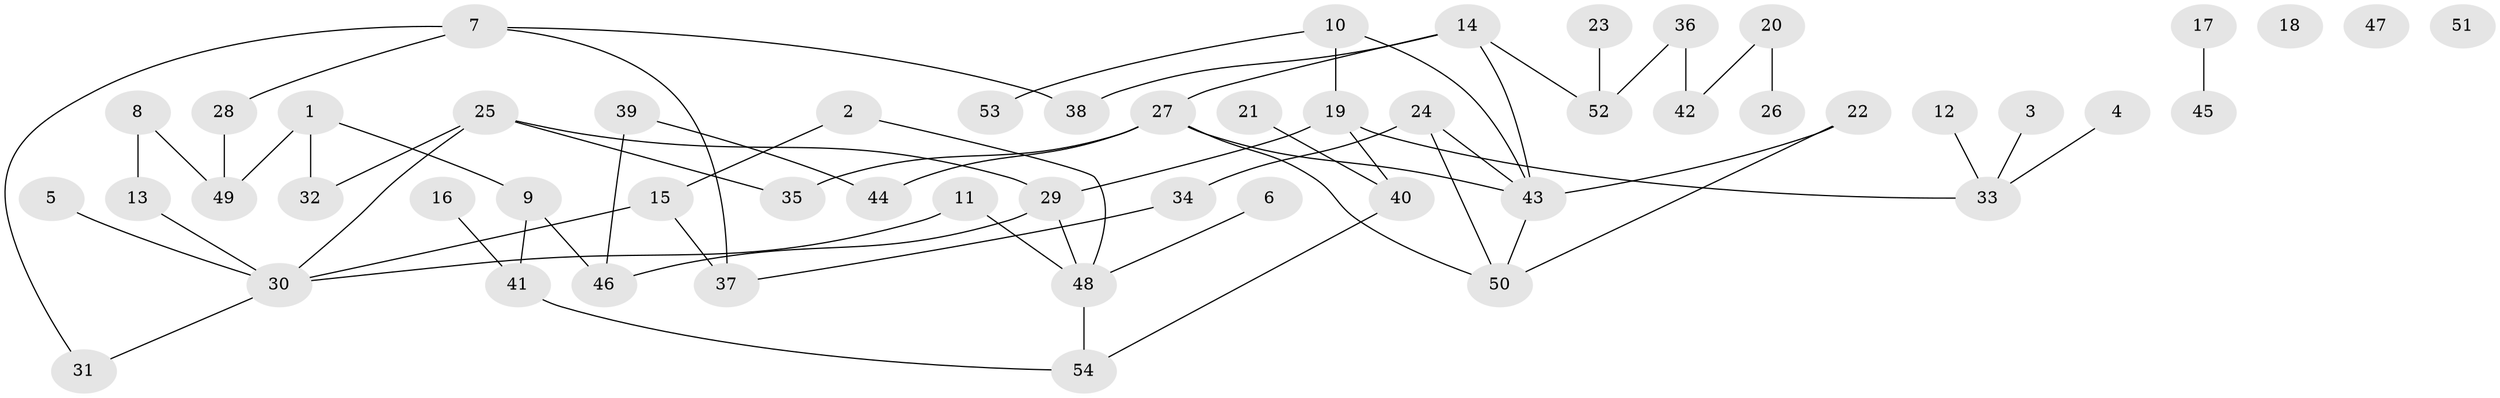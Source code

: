 // Generated by graph-tools (version 1.1) at 2025/25/03/09/25 03:25:22]
// undirected, 54 vertices, 65 edges
graph export_dot {
graph [start="1"]
  node [color=gray90,style=filled];
  1;
  2;
  3;
  4;
  5;
  6;
  7;
  8;
  9;
  10;
  11;
  12;
  13;
  14;
  15;
  16;
  17;
  18;
  19;
  20;
  21;
  22;
  23;
  24;
  25;
  26;
  27;
  28;
  29;
  30;
  31;
  32;
  33;
  34;
  35;
  36;
  37;
  38;
  39;
  40;
  41;
  42;
  43;
  44;
  45;
  46;
  47;
  48;
  49;
  50;
  51;
  52;
  53;
  54;
  1 -- 9;
  1 -- 32;
  1 -- 49;
  2 -- 15;
  2 -- 48;
  3 -- 33;
  4 -- 33;
  5 -- 30;
  6 -- 48;
  7 -- 28;
  7 -- 31;
  7 -- 37;
  7 -- 38;
  8 -- 13;
  8 -- 49;
  9 -- 41;
  9 -- 46;
  10 -- 19;
  10 -- 43;
  10 -- 53;
  11 -- 30;
  11 -- 48;
  12 -- 33;
  13 -- 30;
  14 -- 27;
  14 -- 38;
  14 -- 43;
  14 -- 52;
  15 -- 30;
  15 -- 37;
  16 -- 41;
  17 -- 45;
  19 -- 29;
  19 -- 33;
  19 -- 40;
  20 -- 26;
  20 -- 42;
  21 -- 40;
  22 -- 43;
  22 -- 50;
  23 -- 52;
  24 -- 34;
  24 -- 43;
  24 -- 50;
  25 -- 29;
  25 -- 30;
  25 -- 32;
  25 -- 35;
  27 -- 35;
  27 -- 43;
  27 -- 44;
  27 -- 50;
  28 -- 49;
  29 -- 46;
  29 -- 48;
  30 -- 31;
  34 -- 37;
  36 -- 42;
  36 -- 52;
  39 -- 44;
  39 -- 46;
  40 -- 54;
  41 -- 54;
  43 -- 50;
  48 -- 54;
}
